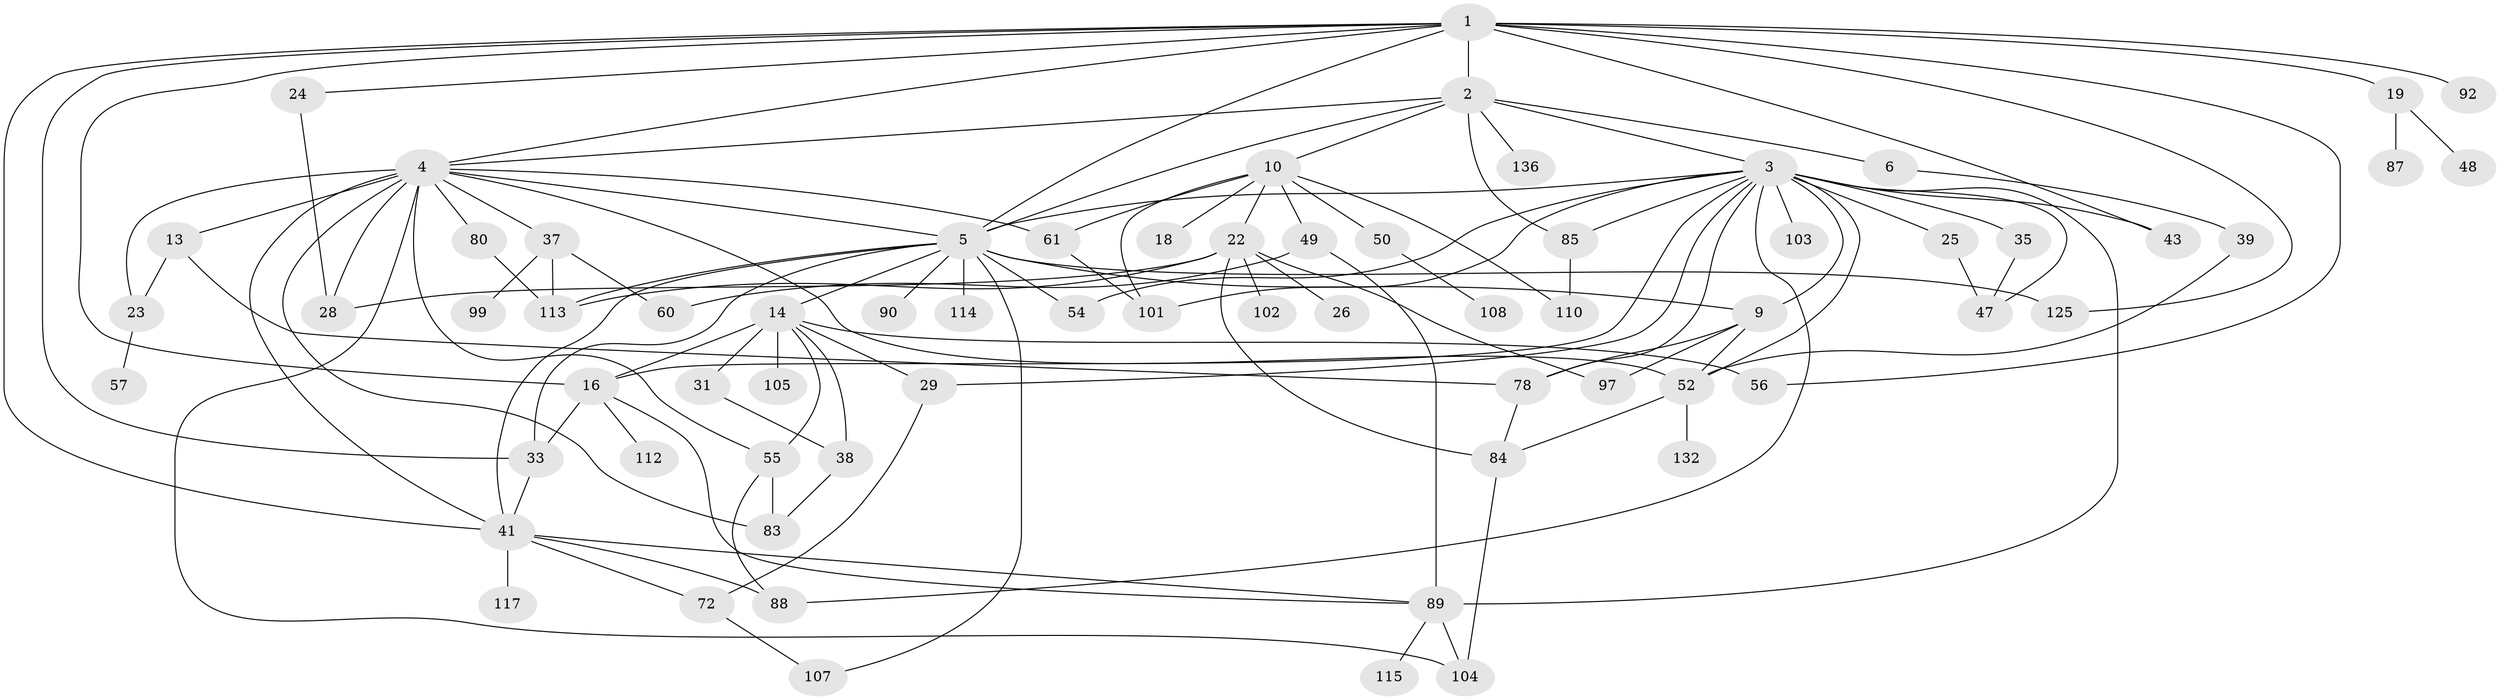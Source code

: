 // original degree distribution, {5: 0.072992700729927, 8: 0.014598540145985401, 6: 0.06569343065693431, 2: 0.2773722627737226, 7: 0.0072992700729927005, 3: 0.26277372262773724, 1: 0.2116788321167883, 4: 0.08759124087591241}
// Generated by graph-tools (version 1.1) at 2025/17/03/04/25 18:17:11]
// undirected, 68 vertices, 119 edges
graph export_dot {
graph [start="1"]
  node [color=gray90,style=filled];
  1 [super="+15+40"];
  2;
  3 [super="+7+67+8"];
  4 [super="+12+96+20"];
  5 [super="+32+66+34"];
  6;
  9 [super="+58"];
  10 [super="+30+42"];
  13 [super="+119"];
  14 [super="+118+17+59"];
  16 [super="+73+27"];
  18;
  19;
  22 [super="+71"];
  23;
  24 [super="+123"];
  25 [super="+36"];
  26 [super="+109"];
  28;
  29;
  31;
  33 [super="+129+51"];
  35;
  37 [super="+98"];
  38;
  39;
  41 [super="+45"];
  43 [super="+53"];
  47;
  48;
  49;
  50;
  52 [super="+111+81"];
  54;
  55 [super="+120+68+86"];
  56;
  57;
  60 [super="+94"];
  61 [super="+65"];
  72;
  78 [super="+79"];
  80;
  83 [super="+106"];
  84;
  85;
  87;
  88;
  89 [super="+122+91"];
  90;
  92 [super="+93"];
  97;
  99;
  101;
  102;
  103;
  104 [super="+130"];
  105;
  107;
  108;
  110;
  112;
  113 [super="+127"];
  114;
  115;
  117;
  125;
  132;
  136;
  1 -- 2;
  1 -- 19;
  1 -- 125;
  1 -- 16;
  1 -- 4;
  1 -- 5;
  1 -- 24;
  1 -- 56;
  1 -- 92 [weight=2];
  1 -- 33;
  1 -- 41;
  1 -- 43;
  2 -- 3;
  2 -- 4;
  2 -- 5;
  2 -- 6;
  2 -- 10;
  2 -- 85;
  2 -- 136;
  3 -- 43;
  3 -- 35;
  3 -- 52;
  3 -- 25;
  3 -- 16;
  3 -- 88;
  3 -- 54;
  3 -- 5;
  3 -- 101;
  3 -- 103;
  3 -- 78;
  3 -- 47;
  3 -- 85;
  3 -- 29;
  3 -- 9;
  3 -- 89 [weight=2];
  4 -- 13;
  4 -- 83;
  4 -- 41 [weight=2];
  4 -- 5;
  4 -- 52;
  4 -- 37;
  4 -- 55;
  4 -- 80;
  4 -- 23;
  4 -- 28;
  4 -- 61;
  4 -- 104;
  5 -- 9;
  5 -- 14 [weight=2];
  5 -- 33;
  5 -- 114;
  5 -- 41;
  5 -- 125;
  5 -- 113;
  5 -- 90;
  5 -- 107;
  5 -- 54;
  6 -- 39;
  9 -- 78;
  9 -- 52;
  9 -- 97;
  10 -- 18;
  10 -- 22;
  10 -- 50;
  10 -- 61;
  10 -- 110;
  10 -- 49;
  10 -- 101;
  13 -- 78;
  13 -- 23;
  14 -- 29;
  14 -- 55;
  14 -- 38;
  14 -- 56;
  14 -- 31;
  14 -- 16;
  14 -- 105;
  16 -- 33;
  16 -- 112;
  16 -- 89;
  19 -- 48;
  19 -- 87;
  22 -- 26;
  22 -- 97;
  22 -- 84;
  22 -- 113;
  22 -- 102;
  22 -- 28;
  23 -- 57;
  24 -- 28;
  25 -- 47;
  29 -- 72;
  31 -- 38;
  33 -- 41;
  35 -- 47;
  37 -- 113;
  37 -- 99;
  37 -- 60;
  38 -- 83;
  39 -- 52;
  41 -- 117;
  41 -- 88;
  41 -- 72;
  41 -- 89;
  49 -- 60;
  49 -- 89;
  50 -- 108;
  52 -- 84;
  52 -- 132;
  55 -- 83 [weight=2];
  55 -- 88;
  61 -- 101;
  72 -- 107;
  78 -- 84;
  80 -- 113;
  84 -- 104;
  85 -- 110;
  89 -- 115;
  89 -- 104;
}
